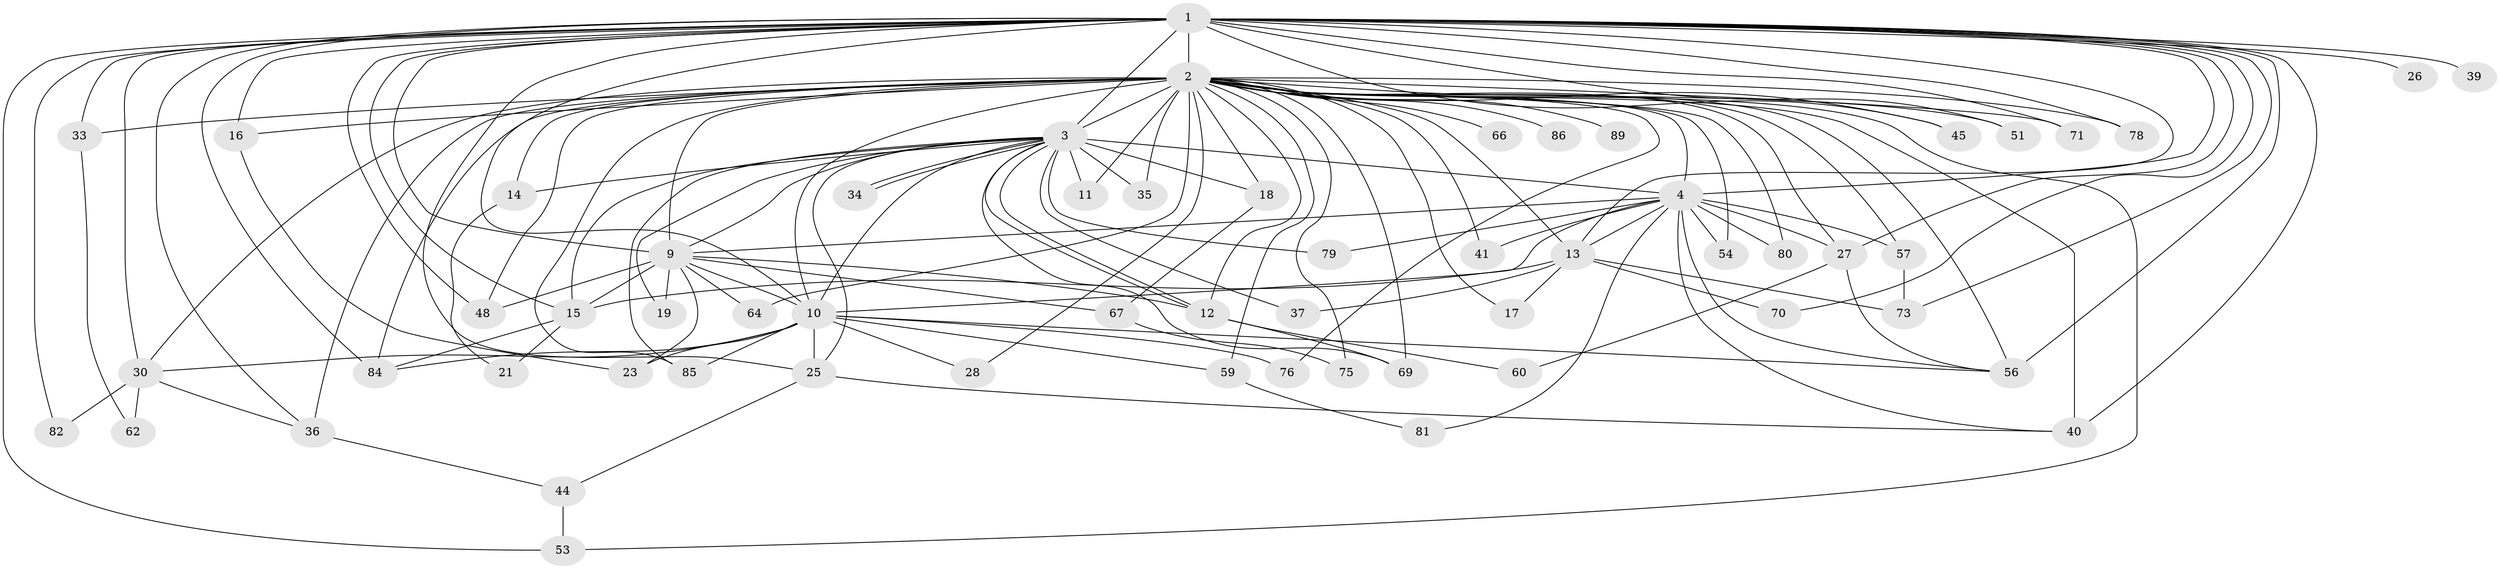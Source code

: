 // original degree distribution, {18: 0.01680672268907563, 22: 0.01680672268907563, 31: 0.008403361344537815, 19: 0.01680672268907563, 25: 0.008403361344537815, 26: 0.008403361344537815, 20: 0.008403361344537815, 2: 0.5462184873949579, 3: 0.21008403361344538, 9: 0.008403361344537815, 7: 0.025210084033613446, 4: 0.05042016806722689, 5: 0.058823529411764705, 6: 0.01680672268907563}
// Generated by graph-tools (version 1.1) at 2025/14/03/09/25 04:14:00]
// undirected, 59 vertices, 138 edges
graph export_dot {
graph [start="1"]
  node [color=gray90,style=filled];
  1 [super="+6+29"];
  2 [super="+8+96+112+50+92+5+68+20"];
  3 [super="+118+100+31"];
  4 [super="+42+24"];
  9;
  10;
  11;
  12 [super="+52"];
  13;
  14;
  15 [super="+103+107"];
  16;
  17;
  18;
  19;
  21;
  23 [super="+116"];
  25;
  26;
  27 [super="+101"];
  28;
  30 [super="+61"];
  33 [super="+119"];
  34;
  35;
  36 [super="+38"];
  37;
  39;
  40 [super="+102"];
  41;
  44;
  45;
  48;
  51;
  53;
  54;
  56 [super="+104+63"];
  57;
  59 [super="+74"];
  60;
  62;
  64 [super="+72"];
  66;
  67;
  69;
  70;
  71;
  73;
  75;
  76;
  78;
  79;
  80;
  81;
  82;
  84 [super="+87+93"];
  85 [super="+94"];
  86;
  89;
  1 -- 2 [weight=11];
  1 -- 3 [weight=3];
  1 -- 4 [weight=4];
  1 -- 9 [weight=2];
  1 -- 10 [weight=2];
  1 -- 33 [weight=2];
  1 -- 36 [weight=2];
  1 -- 39 [weight=2];
  1 -- 51;
  1 -- 70;
  1 -- 84 [weight=2];
  1 -- 71;
  1 -- 73;
  1 -- 13;
  1 -- 78;
  1 -- 15;
  1 -- 16;
  1 -- 82;
  1 -- 26;
  1 -- 27;
  1 -- 30;
  1 -- 40;
  1 -- 48;
  1 -- 56;
  1 -- 53;
  1 -- 25;
  1 -- 45;
  2 -- 3 [weight=7];
  2 -- 4 [weight=4];
  2 -- 9 [weight=6];
  2 -- 10 [weight=5];
  2 -- 13 [weight=2];
  2 -- 18;
  2 -- 35;
  2 -- 51;
  2 -- 54;
  2 -- 64 [weight=2];
  2 -- 11;
  2 -- 78;
  2 -- 80;
  2 -- 84 [weight=2];
  2 -- 86 [weight=2];
  2 -- 28;
  2 -- 33;
  2 -- 36 [weight=4];
  2 -- 40 [weight=2];
  2 -- 41;
  2 -- 45;
  2 -- 57;
  2 -- 59 [weight=2];
  2 -- 85;
  2 -- 56 [weight=3];
  2 -- 66 [weight=2];
  2 -- 69;
  2 -- 71;
  2 -- 75;
  2 -- 12 [weight=2];
  2 -- 14;
  2 -- 76;
  2 -- 16;
  2 -- 17;
  2 -- 89 [weight=2];
  2 -- 27;
  2 -- 30;
  2 -- 48;
  2 -- 53;
  3 -- 4 [weight=3];
  3 -- 9 [weight=2];
  3 -- 10;
  3 -- 11;
  3 -- 12;
  3 -- 12;
  3 -- 14;
  3 -- 15;
  3 -- 18;
  3 -- 19;
  3 -- 25;
  3 -- 34;
  3 -- 34;
  3 -- 35;
  3 -- 69;
  3 -- 85;
  3 -- 37;
  3 -- 79;
  4 -- 9;
  4 -- 10;
  4 -- 27;
  4 -- 41;
  4 -- 54;
  4 -- 57;
  4 -- 80;
  4 -- 13;
  4 -- 79;
  4 -- 56;
  4 -- 81;
  4 -- 40;
  9 -- 10;
  9 -- 19;
  9 -- 23;
  9 -- 48;
  9 -- 64;
  9 -- 67;
  9 -- 12;
  9 -- 15 [weight=2];
  10 -- 23;
  10 -- 25;
  10 -- 28;
  10 -- 30;
  10 -- 59;
  10 -- 76;
  10 -- 84;
  10 -- 85;
  10 -- 56;
  12 -- 69;
  12 -- 60;
  13 -- 15;
  13 -- 17;
  13 -- 37;
  13 -- 70;
  13 -- 73;
  14 -- 21;
  15 -- 21;
  15 -- 84;
  16 -- 23;
  18 -- 67;
  25 -- 40;
  25 -- 44;
  27 -- 60;
  27 -- 56;
  30 -- 82;
  30 -- 62;
  30 -- 36;
  33 -- 62;
  36 -- 44;
  44 -- 53;
  57 -- 73;
  59 -- 81;
  67 -- 75;
}
